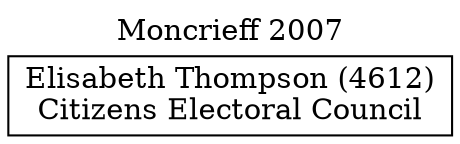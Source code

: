 // House preference flow
digraph "Elisabeth Thompson (4612)_Moncrieff_2007" {
	graph [label="Moncrieff 2007" labelloc=t mclimit=10]
	node [shape=box]
	"Elisabeth Thompson (4612)" [label="Elisabeth Thompson (4612)
Citizens Electoral Council"]
}

